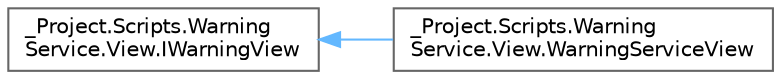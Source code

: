 digraph "Graphical Class Hierarchy"
{
 // LATEX_PDF_SIZE
  bgcolor="transparent";
  edge [fontname=Helvetica,fontsize=10,labelfontname=Helvetica,labelfontsize=10];
  node [fontname=Helvetica,fontsize=10,shape=box,height=0.2,width=0.4];
  rankdir="LR";
  Node0 [id="Node000000",label="_Project.Scripts.Warning\lService.View.IWarningView",height=0.2,width=0.4,color="grey40", fillcolor="white", style="filled",URL="$interface___project_1_1_scripts_1_1_warning_service_1_1_view_1_1_i_warning_view.html",tooltip="Интерфейс, описывающий вид сервиса окна-предупреждения"];
  Node0 -> Node1 [id="edge28_Node000000_Node000001",dir="back",color="steelblue1",style="solid",tooltip=" "];
  Node1 [id="Node000001",label="_Project.Scripts.Warning\lService.View.WarningServiceView",height=0.2,width=0.4,color="grey40", fillcolor="white", style="filled",URL="$class___project_1_1_scripts_1_1_warning_service_1_1_view_1_1_warning_service_view.html",tooltip="Класс, описывающий вид сервиса окна-предупреждения"];
}
